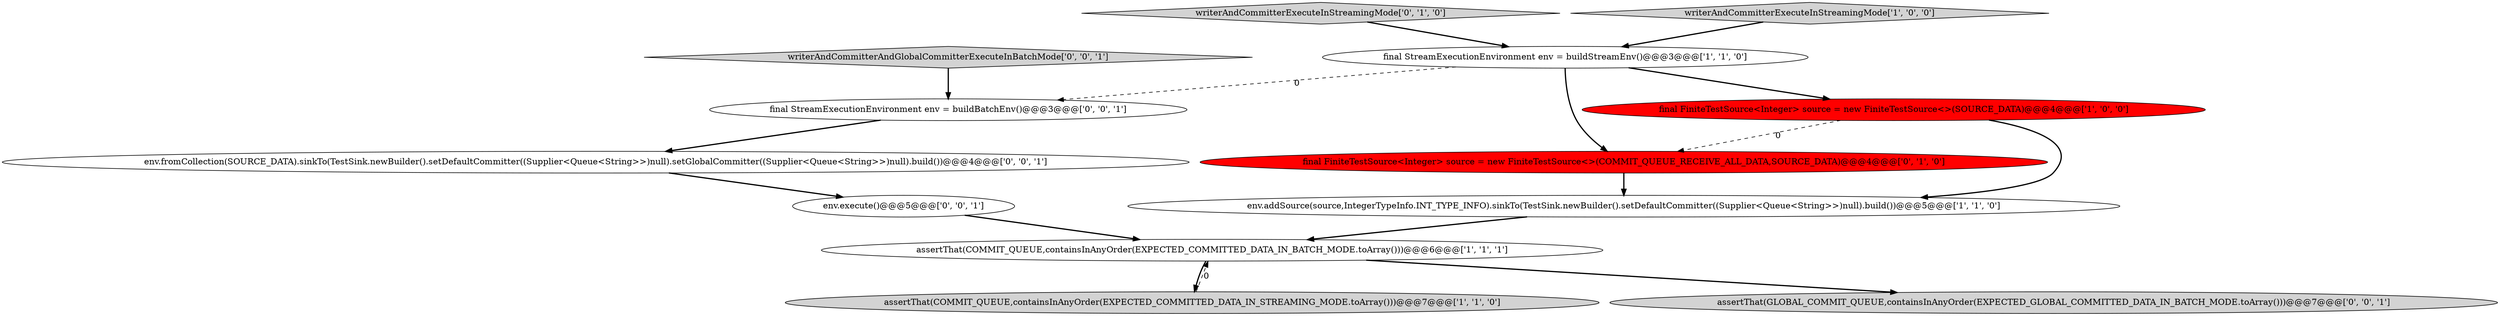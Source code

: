 digraph {
5 [style = filled, label = "final StreamExecutionEnvironment env = buildStreamEnv()@@@3@@@['1', '1', '0']", fillcolor = white, shape = ellipse image = "AAA0AAABBB1BBB"];
10 [style = filled, label = "env.execute()@@@5@@@['0', '0', '1']", fillcolor = white, shape = ellipse image = "AAA0AAABBB3BBB"];
11 [style = filled, label = "writerAndCommitterAndGlobalCommitterExecuteInBatchMode['0', '0', '1']", fillcolor = lightgray, shape = diamond image = "AAA0AAABBB3BBB"];
6 [style = filled, label = "final FiniteTestSource<Integer> source = new FiniteTestSource<>(COMMIT_QUEUE_RECEIVE_ALL_DATA,SOURCE_DATA)@@@4@@@['0', '1', '0']", fillcolor = red, shape = ellipse image = "AAA1AAABBB2BBB"];
3 [style = filled, label = "assertThat(COMMIT_QUEUE,containsInAnyOrder(EXPECTED_COMMITTED_DATA_IN_BATCH_MODE.toArray()))@@@6@@@['1', '1', '1']", fillcolor = white, shape = ellipse image = "AAA0AAABBB1BBB"];
1 [style = filled, label = "assertThat(COMMIT_QUEUE,containsInAnyOrder(EXPECTED_COMMITTED_DATA_IN_STREAMING_MODE.toArray()))@@@7@@@['1', '1', '0']", fillcolor = lightgray, shape = ellipse image = "AAA0AAABBB1BBB"];
4 [style = filled, label = "env.addSource(source,IntegerTypeInfo.INT_TYPE_INFO).sinkTo(TestSink.newBuilder().setDefaultCommitter((Supplier<Queue<String>>)null).build())@@@5@@@['1', '1', '0']", fillcolor = white, shape = ellipse image = "AAA0AAABBB1BBB"];
12 [style = filled, label = "env.fromCollection(SOURCE_DATA).sinkTo(TestSink.newBuilder().setDefaultCommitter((Supplier<Queue<String>>)null).setGlobalCommitter((Supplier<Queue<String>>)null).build())@@@4@@@['0', '0', '1']", fillcolor = white, shape = ellipse image = "AAA0AAABBB3BBB"];
9 [style = filled, label = "assertThat(GLOBAL_COMMIT_QUEUE,containsInAnyOrder(EXPECTED_GLOBAL_COMMITTED_DATA_IN_BATCH_MODE.toArray()))@@@7@@@['0', '0', '1']", fillcolor = lightgray, shape = ellipse image = "AAA0AAABBB3BBB"];
7 [style = filled, label = "writerAndCommitterExecuteInStreamingMode['0', '1', '0']", fillcolor = lightgray, shape = diamond image = "AAA0AAABBB2BBB"];
2 [style = filled, label = "final FiniteTestSource<Integer> source = new FiniteTestSource<>(SOURCE_DATA)@@@4@@@['1', '0', '0']", fillcolor = red, shape = ellipse image = "AAA1AAABBB1BBB"];
0 [style = filled, label = "writerAndCommitterExecuteInStreamingMode['1', '0', '0']", fillcolor = lightgray, shape = diamond image = "AAA0AAABBB1BBB"];
8 [style = filled, label = "final StreamExecutionEnvironment env = buildBatchEnv()@@@3@@@['0', '0', '1']", fillcolor = white, shape = ellipse image = "AAA0AAABBB3BBB"];
3->9 [style = bold, label=""];
5->8 [style = dashed, label="0"];
11->8 [style = bold, label=""];
4->3 [style = bold, label=""];
6->4 [style = bold, label=""];
5->2 [style = bold, label=""];
7->5 [style = bold, label=""];
12->10 [style = bold, label=""];
10->3 [style = bold, label=""];
1->3 [style = dashed, label="0"];
5->6 [style = bold, label=""];
3->1 [style = bold, label=""];
2->4 [style = bold, label=""];
8->12 [style = bold, label=""];
0->5 [style = bold, label=""];
2->6 [style = dashed, label="0"];
}
